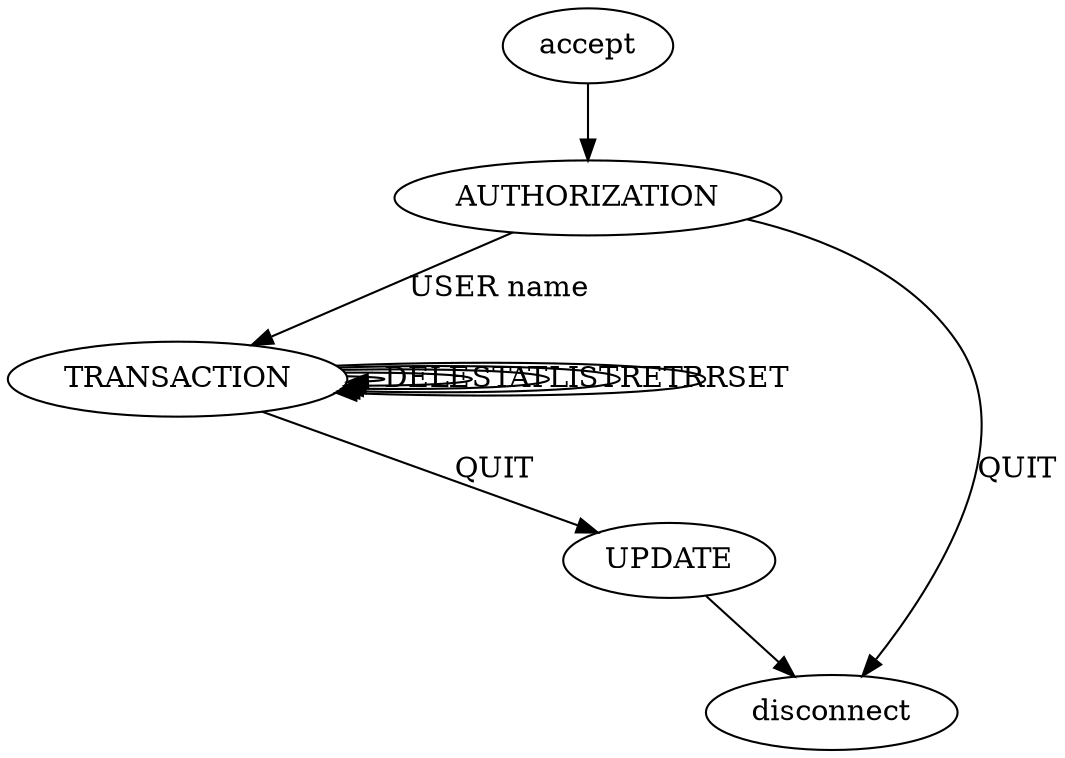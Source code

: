 digraph G {
 accept -> AUTHORIZATION;
 AUTHORIZATION -> TRANSACTION [label="USER name"];
 AUTHORIZATION -> disconnect [label="QUIT"];
 TRANSACTION -> TRANSACTION [label="DELE"];
 TRANSACTION -> TRANSACTION [label="STAT"];
 TRANSACTION -> TRANSACTION [label="LIST"];
 TRANSACTION -> TRANSACTION [label="RETR"];
 TRANSACTION -> TRANSACTION [label="RSET"];
 TRANSACTION -> UPDATE [label="QUIT"];
 UPDATE -> disconnect;
}
